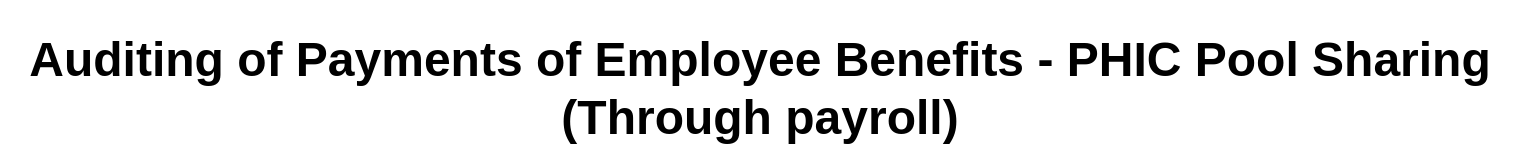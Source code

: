 <mxfile version="20.2.8" type="github">
  <diagram id="KC21K3655msZWkcL_p2v" name="Auditing of Payments of Employee Benefits - PHIC Pool Sharing (Through payroll)">
    <mxGraphModel dx="1422" dy="754" grid="1" gridSize="10" guides="1" tooltips="1" connect="1" arrows="1" fold="1" page="1" pageScale="1" pageWidth="850" pageHeight="1100" math="0" shadow="0">
      <root>
        <mxCell id="0" />
        <mxCell id="1" parent="0" />
        <mxCell id="0hBIkFb9s6ztZNN5EmTh-2" value="&lt;h1&gt;Auditing of Payments of Employee Benefits - PHIC Pool Sharing (Through payroll)&lt;br&gt;&lt;/h1&gt;" style="text;html=1;strokeColor=none;fillColor=none;spacing=5;spacingTop=-20;whiteSpace=wrap;overflow=hidden;rounded=0;align=center;" vertex="1" parent="1">
          <mxGeometry x="45" y="40" width="760" height="70" as="geometry" />
        </mxCell>
      </root>
    </mxGraphModel>
  </diagram>
</mxfile>
